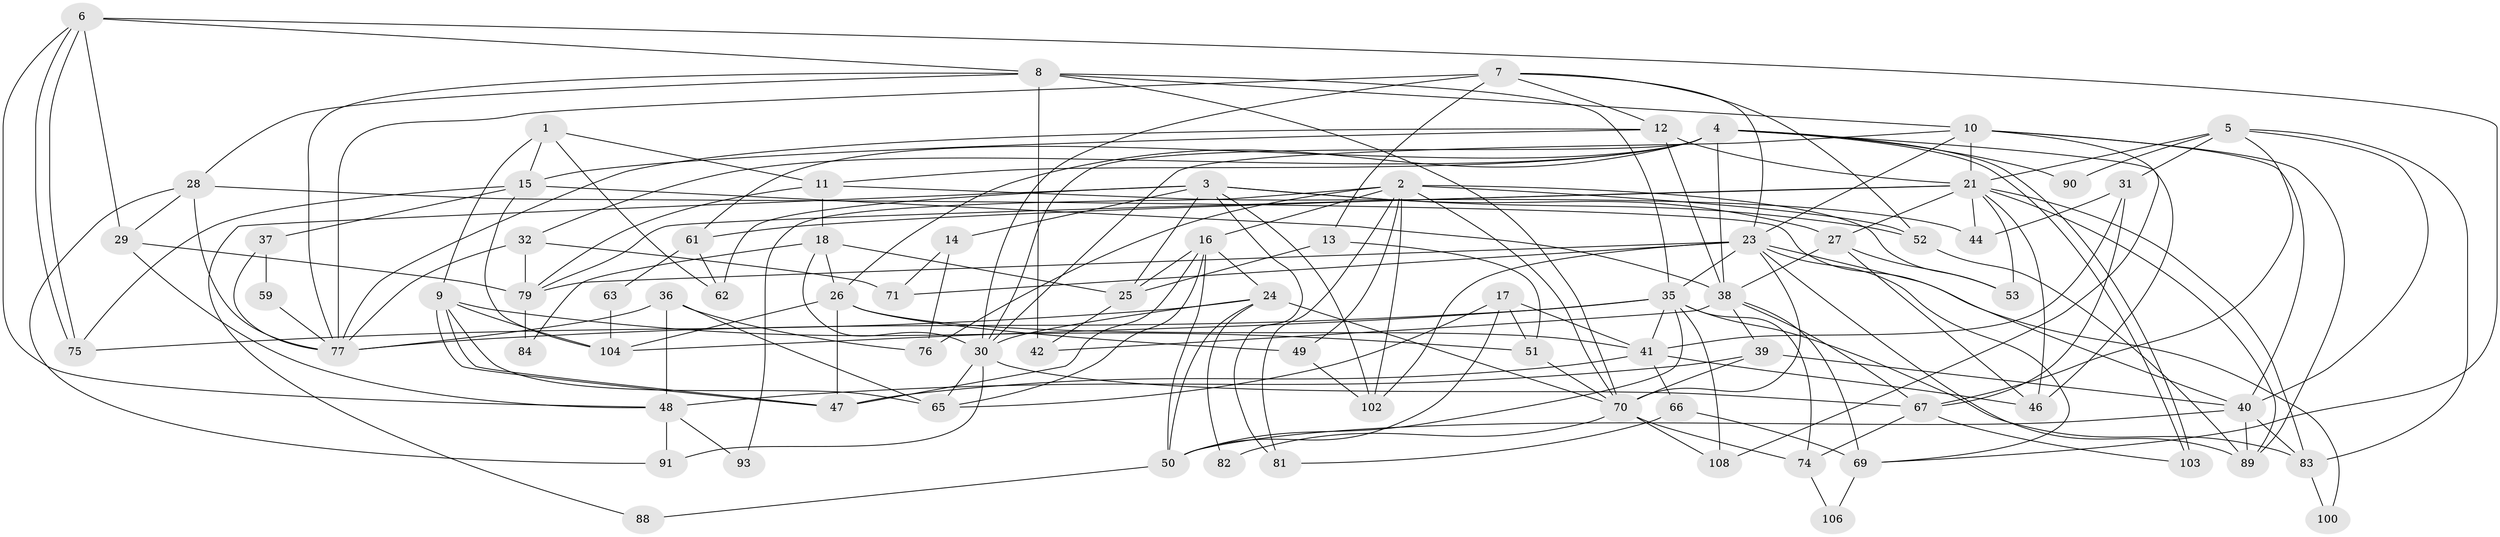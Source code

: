 // original degree distribution, {3: 0.25892857142857145, 5: 0.1875, 6: 0.10714285714285714, 4: 0.2857142857142857, 2: 0.125, 7: 0.03571428571428571}
// Generated by graph-tools (version 1.1) at 2025/11/02/27/25 16:11:20]
// undirected, 76 vertices, 185 edges
graph export_dot {
graph [start="1"]
  node [color=gray90,style=filled];
  1 [super="+56"];
  2 [super="+68"];
  3 [super="+60"];
  4 [super="+34"];
  5 [super="+72"];
  6;
  7 [super="+54"];
  8 [super="+22"];
  9 [super="+85"];
  10 [super="+19"];
  11;
  12 [super="+86"];
  13;
  14;
  15 [super="+95"];
  16 [super="+98"];
  17 [super="+94"];
  18 [super="+20"];
  21 [super="+43"];
  23 [super="+33"];
  24 [super="+45"];
  25 [super="+55"];
  26 [super="+105"];
  27 [super="+96"];
  28 [super="+64"];
  29 [super="+97"];
  30 [super="+92"];
  31 [super="+111"];
  32;
  35 [super="+78"];
  36;
  37;
  38 [super="+57"];
  39;
  40 [super="+110"];
  41 [super="+58"];
  42;
  44;
  46;
  47;
  48 [super="+87"];
  49;
  50 [super="+73"];
  51;
  52 [super="+107"];
  53;
  59;
  61;
  62;
  63;
  65;
  66;
  67 [super="+109"];
  69 [super="+101"];
  70 [super="+80"];
  71;
  74;
  75;
  76;
  77 [super="+99"];
  79 [super="+112"];
  81;
  82;
  83;
  84;
  88;
  89;
  90;
  91;
  93;
  100;
  102;
  103;
  104;
  106;
  108;
  1 -- 11;
  1 -- 62;
  1 -- 9;
  1 -- 15;
  2 -- 16;
  2 -- 53;
  2 -- 93;
  2 -- 49;
  2 -- 81;
  2 -- 102;
  2 -- 76;
  2 -- 52;
  2 -- 70;
  3 -- 62;
  3 -- 81;
  3 -- 88;
  3 -- 52;
  3 -- 27;
  3 -- 25;
  3 -- 102;
  3 -- 14;
  4 -- 103;
  4 -- 103;
  4 -- 38;
  4 -- 46;
  4 -- 61;
  4 -- 32;
  4 -- 90;
  4 -- 26;
  4 -- 11;
  4 -- 30;
  5 -- 83;
  5 -- 31;
  5 -- 90;
  5 -- 21;
  5 -- 67;
  5 -- 40;
  6 -- 75;
  6 -- 75;
  6 -- 29;
  6 -- 48;
  6 -- 69;
  6 -- 8;
  7 -- 13;
  7 -- 77;
  7 -- 23;
  7 -- 52;
  7 -- 12;
  7 -- 30;
  8 -- 35;
  8 -- 10;
  8 -- 42;
  8 -- 70;
  8 -- 77;
  8 -- 28;
  9 -- 47;
  9 -- 47;
  9 -- 65;
  9 -- 51;
  9 -- 104;
  10 -- 23;
  10 -- 40;
  10 -- 89;
  10 -- 108;
  10 -- 21;
  10 -- 30;
  11 -- 44;
  11 -- 79;
  11 -- 18;
  12 -- 15;
  12 -- 77;
  12 -- 21;
  12 -- 38;
  13 -- 51;
  13 -- 25;
  14 -- 71;
  14 -- 76;
  15 -- 38 [weight=2];
  15 -- 75;
  15 -- 104;
  15 -- 37;
  16 -- 25;
  16 -- 24;
  16 -- 65;
  16 -- 47;
  16 -- 50;
  17 -- 41;
  17 -- 51;
  17 -- 65;
  17 -- 50;
  18 -- 30;
  18 -- 84;
  18 -- 25;
  18 -- 26;
  21 -- 27;
  21 -- 44;
  21 -- 53;
  21 -- 61;
  21 -- 83;
  21 -- 89;
  21 -- 46;
  21 -- 79;
  23 -- 89;
  23 -- 70;
  23 -- 71;
  23 -- 79;
  23 -- 35;
  23 -- 100;
  23 -- 69;
  23 -- 102;
  24 -- 75;
  24 -- 50;
  24 -- 82;
  24 -- 30;
  24 -- 70;
  25 -- 42;
  26 -- 49;
  26 -- 104;
  26 -- 47;
  26 -- 41;
  27 -- 53;
  27 -- 46;
  27 -- 38;
  28 -- 77;
  28 -- 91;
  28 -- 40;
  28 -- 29;
  29 -- 48;
  29 -- 79;
  30 -- 65;
  30 -- 91;
  30 -- 67;
  31 -- 44;
  31 -- 41;
  31 -- 67;
  32 -- 71;
  32 -- 77;
  32 -- 79;
  35 -- 83;
  35 -- 104;
  35 -- 77;
  35 -- 74;
  35 -- 108;
  35 -- 41;
  35 -- 50;
  36 -- 48;
  36 -- 65;
  36 -- 76;
  36 -- 77;
  37 -- 59;
  37 -- 77;
  38 -- 69;
  38 -- 67;
  38 -- 39;
  38 -- 42;
  39 -- 40;
  39 -- 70;
  39 -- 48;
  40 -- 83;
  40 -- 89;
  40 -- 50;
  41 -- 47;
  41 -- 46;
  41 -- 66;
  48 -- 91;
  48 -- 93;
  49 -- 102;
  50 -- 88;
  51 -- 70;
  52 -- 89;
  59 -- 77;
  61 -- 62;
  61 -- 63;
  63 -- 104;
  66 -- 81;
  66 -- 69;
  67 -- 74;
  67 -- 103;
  69 -- 106;
  70 -- 82;
  70 -- 74;
  70 -- 108;
  74 -- 106;
  79 -- 84 [weight=2];
  83 -- 100;
}
